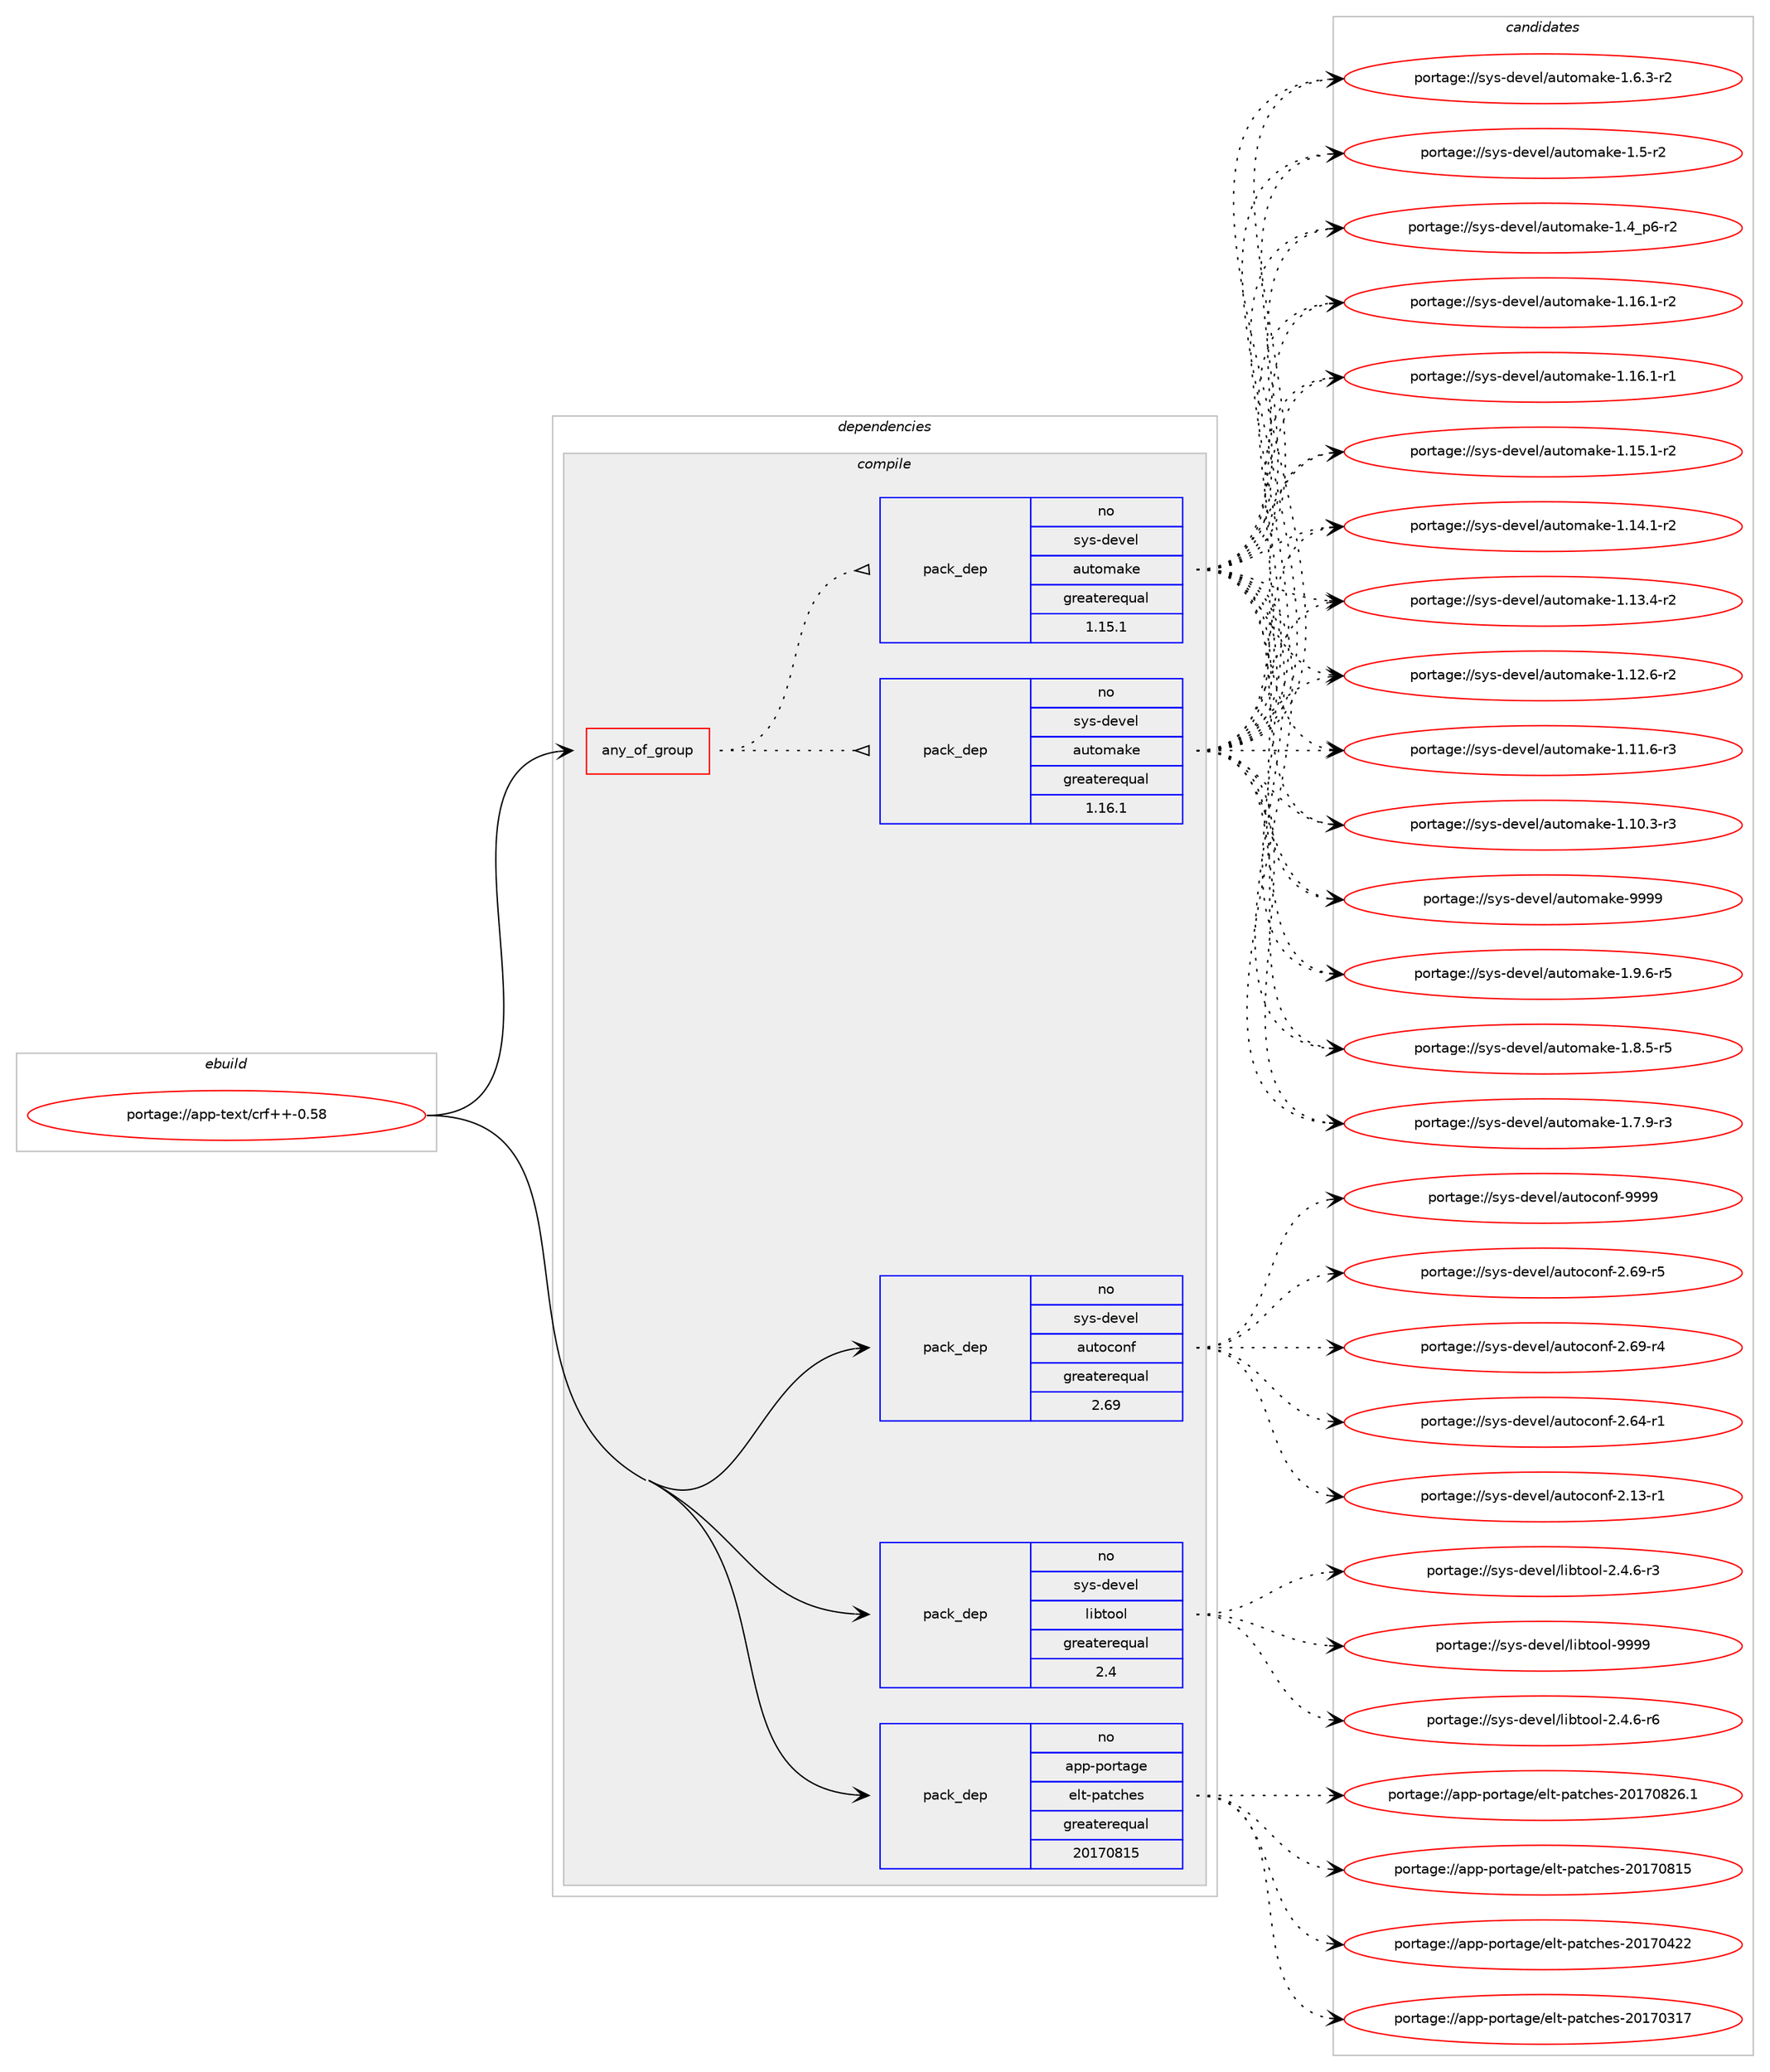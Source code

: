 digraph prolog {

# *************
# Graph options
# *************

newrank=true;
concentrate=true;
compound=true;
graph [rankdir=LR,fontname=Helvetica,fontsize=10,ranksep=1.5];#, ranksep=2.5, nodesep=0.2];
edge  [arrowhead=vee];
node  [fontname=Helvetica,fontsize=10];

# **********
# The ebuild
# **********

subgraph cluster_leftcol {
color=gray;
label=<<i>ebuild</i>>;
id [label="portage://app-text/crf++-0.58", color=red, width=4, href="../app-text/crf++-0.58.svg"];
}

# ****************
# The dependencies
# ****************

subgraph cluster_midcol {
color=gray;
label=<<i>dependencies</i>>;
subgraph cluster_compile {
fillcolor="#eeeeee";
style=filled;
label=<<i>compile</i>>;
subgraph any7719 {
dependency598557 [label=<<TABLE BORDER="0" CELLBORDER="1" CELLSPACING="0" CELLPADDING="4"><TR><TD CELLPADDING="10">any_of_group</TD></TR></TABLE>>, shape=none, color=red];subgraph pack450031 {
dependency598558 [label=<<TABLE BORDER="0" CELLBORDER="1" CELLSPACING="0" CELLPADDING="4" WIDTH="220"><TR><TD ROWSPAN="6" CELLPADDING="30">pack_dep</TD></TR><TR><TD WIDTH="110">no</TD></TR><TR><TD>sys-devel</TD></TR><TR><TD>automake</TD></TR><TR><TD>greaterequal</TD></TR><TR><TD>1.16.1</TD></TR></TABLE>>, shape=none, color=blue];
}
dependency598557:e -> dependency598558:w [weight=20,style="dotted",arrowhead="oinv"];
subgraph pack450032 {
dependency598559 [label=<<TABLE BORDER="0" CELLBORDER="1" CELLSPACING="0" CELLPADDING="4" WIDTH="220"><TR><TD ROWSPAN="6" CELLPADDING="30">pack_dep</TD></TR><TR><TD WIDTH="110">no</TD></TR><TR><TD>sys-devel</TD></TR><TR><TD>automake</TD></TR><TR><TD>greaterequal</TD></TR><TR><TD>1.15.1</TD></TR></TABLE>>, shape=none, color=blue];
}
dependency598557:e -> dependency598559:w [weight=20,style="dotted",arrowhead="oinv"];
}
id:e -> dependency598557:w [weight=20,style="solid",arrowhead="vee"];
subgraph pack450033 {
dependency598560 [label=<<TABLE BORDER="0" CELLBORDER="1" CELLSPACING="0" CELLPADDING="4" WIDTH="220"><TR><TD ROWSPAN="6" CELLPADDING="30">pack_dep</TD></TR><TR><TD WIDTH="110">no</TD></TR><TR><TD>app-portage</TD></TR><TR><TD>elt-patches</TD></TR><TR><TD>greaterequal</TD></TR><TR><TD>20170815</TD></TR></TABLE>>, shape=none, color=blue];
}
id:e -> dependency598560:w [weight=20,style="solid",arrowhead="vee"];
subgraph pack450034 {
dependency598561 [label=<<TABLE BORDER="0" CELLBORDER="1" CELLSPACING="0" CELLPADDING="4" WIDTH="220"><TR><TD ROWSPAN="6" CELLPADDING="30">pack_dep</TD></TR><TR><TD WIDTH="110">no</TD></TR><TR><TD>sys-devel</TD></TR><TR><TD>autoconf</TD></TR><TR><TD>greaterequal</TD></TR><TR><TD>2.69</TD></TR></TABLE>>, shape=none, color=blue];
}
id:e -> dependency598561:w [weight=20,style="solid",arrowhead="vee"];
subgraph pack450035 {
dependency598562 [label=<<TABLE BORDER="0" CELLBORDER="1" CELLSPACING="0" CELLPADDING="4" WIDTH="220"><TR><TD ROWSPAN="6" CELLPADDING="30">pack_dep</TD></TR><TR><TD WIDTH="110">no</TD></TR><TR><TD>sys-devel</TD></TR><TR><TD>libtool</TD></TR><TR><TD>greaterequal</TD></TR><TR><TD>2.4</TD></TR></TABLE>>, shape=none, color=blue];
}
id:e -> dependency598562:w [weight=20,style="solid",arrowhead="vee"];
}
subgraph cluster_compileandrun {
fillcolor="#eeeeee";
style=filled;
label=<<i>compile and run</i>>;
}
subgraph cluster_run {
fillcolor="#eeeeee";
style=filled;
label=<<i>run</i>>;
}
}

# **************
# The candidates
# **************

subgraph cluster_choices {
rank=same;
color=gray;
label=<<i>candidates</i>>;

subgraph choice450031 {
color=black;
nodesep=1;
choice115121115451001011181011084797117116111109971071014557575757 [label="portage://sys-devel/automake-9999", color=red, width=4,href="../sys-devel/automake-9999.svg"];
choice115121115451001011181011084797117116111109971071014549465746544511453 [label="portage://sys-devel/automake-1.9.6-r5", color=red, width=4,href="../sys-devel/automake-1.9.6-r5.svg"];
choice115121115451001011181011084797117116111109971071014549465646534511453 [label="portage://sys-devel/automake-1.8.5-r5", color=red, width=4,href="../sys-devel/automake-1.8.5-r5.svg"];
choice115121115451001011181011084797117116111109971071014549465546574511451 [label="portage://sys-devel/automake-1.7.9-r3", color=red, width=4,href="../sys-devel/automake-1.7.9-r3.svg"];
choice115121115451001011181011084797117116111109971071014549465446514511450 [label="portage://sys-devel/automake-1.6.3-r2", color=red, width=4,href="../sys-devel/automake-1.6.3-r2.svg"];
choice11512111545100101118101108479711711611110997107101454946534511450 [label="portage://sys-devel/automake-1.5-r2", color=red, width=4,href="../sys-devel/automake-1.5-r2.svg"];
choice115121115451001011181011084797117116111109971071014549465295112544511450 [label="portage://sys-devel/automake-1.4_p6-r2", color=red, width=4,href="../sys-devel/automake-1.4_p6-r2.svg"];
choice11512111545100101118101108479711711611110997107101454946495446494511450 [label="portage://sys-devel/automake-1.16.1-r2", color=red, width=4,href="../sys-devel/automake-1.16.1-r2.svg"];
choice11512111545100101118101108479711711611110997107101454946495446494511449 [label="portage://sys-devel/automake-1.16.1-r1", color=red, width=4,href="../sys-devel/automake-1.16.1-r1.svg"];
choice11512111545100101118101108479711711611110997107101454946495346494511450 [label="portage://sys-devel/automake-1.15.1-r2", color=red, width=4,href="../sys-devel/automake-1.15.1-r2.svg"];
choice11512111545100101118101108479711711611110997107101454946495246494511450 [label="portage://sys-devel/automake-1.14.1-r2", color=red, width=4,href="../sys-devel/automake-1.14.1-r2.svg"];
choice11512111545100101118101108479711711611110997107101454946495146524511450 [label="portage://sys-devel/automake-1.13.4-r2", color=red, width=4,href="../sys-devel/automake-1.13.4-r2.svg"];
choice11512111545100101118101108479711711611110997107101454946495046544511450 [label="portage://sys-devel/automake-1.12.6-r2", color=red, width=4,href="../sys-devel/automake-1.12.6-r2.svg"];
choice11512111545100101118101108479711711611110997107101454946494946544511451 [label="portage://sys-devel/automake-1.11.6-r3", color=red, width=4,href="../sys-devel/automake-1.11.6-r3.svg"];
choice11512111545100101118101108479711711611110997107101454946494846514511451 [label="portage://sys-devel/automake-1.10.3-r3", color=red, width=4,href="../sys-devel/automake-1.10.3-r3.svg"];
dependency598558:e -> choice115121115451001011181011084797117116111109971071014557575757:w [style=dotted,weight="100"];
dependency598558:e -> choice115121115451001011181011084797117116111109971071014549465746544511453:w [style=dotted,weight="100"];
dependency598558:e -> choice115121115451001011181011084797117116111109971071014549465646534511453:w [style=dotted,weight="100"];
dependency598558:e -> choice115121115451001011181011084797117116111109971071014549465546574511451:w [style=dotted,weight="100"];
dependency598558:e -> choice115121115451001011181011084797117116111109971071014549465446514511450:w [style=dotted,weight="100"];
dependency598558:e -> choice11512111545100101118101108479711711611110997107101454946534511450:w [style=dotted,weight="100"];
dependency598558:e -> choice115121115451001011181011084797117116111109971071014549465295112544511450:w [style=dotted,weight="100"];
dependency598558:e -> choice11512111545100101118101108479711711611110997107101454946495446494511450:w [style=dotted,weight="100"];
dependency598558:e -> choice11512111545100101118101108479711711611110997107101454946495446494511449:w [style=dotted,weight="100"];
dependency598558:e -> choice11512111545100101118101108479711711611110997107101454946495346494511450:w [style=dotted,weight="100"];
dependency598558:e -> choice11512111545100101118101108479711711611110997107101454946495246494511450:w [style=dotted,weight="100"];
dependency598558:e -> choice11512111545100101118101108479711711611110997107101454946495146524511450:w [style=dotted,weight="100"];
dependency598558:e -> choice11512111545100101118101108479711711611110997107101454946495046544511450:w [style=dotted,weight="100"];
dependency598558:e -> choice11512111545100101118101108479711711611110997107101454946494946544511451:w [style=dotted,weight="100"];
dependency598558:e -> choice11512111545100101118101108479711711611110997107101454946494846514511451:w [style=dotted,weight="100"];
}
subgraph choice450032 {
color=black;
nodesep=1;
choice115121115451001011181011084797117116111109971071014557575757 [label="portage://sys-devel/automake-9999", color=red, width=4,href="../sys-devel/automake-9999.svg"];
choice115121115451001011181011084797117116111109971071014549465746544511453 [label="portage://sys-devel/automake-1.9.6-r5", color=red, width=4,href="../sys-devel/automake-1.9.6-r5.svg"];
choice115121115451001011181011084797117116111109971071014549465646534511453 [label="portage://sys-devel/automake-1.8.5-r5", color=red, width=4,href="../sys-devel/automake-1.8.5-r5.svg"];
choice115121115451001011181011084797117116111109971071014549465546574511451 [label="portage://sys-devel/automake-1.7.9-r3", color=red, width=4,href="../sys-devel/automake-1.7.9-r3.svg"];
choice115121115451001011181011084797117116111109971071014549465446514511450 [label="portage://sys-devel/automake-1.6.3-r2", color=red, width=4,href="../sys-devel/automake-1.6.3-r2.svg"];
choice11512111545100101118101108479711711611110997107101454946534511450 [label="portage://sys-devel/automake-1.5-r2", color=red, width=4,href="../sys-devel/automake-1.5-r2.svg"];
choice115121115451001011181011084797117116111109971071014549465295112544511450 [label="portage://sys-devel/automake-1.4_p6-r2", color=red, width=4,href="../sys-devel/automake-1.4_p6-r2.svg"];
choice11512111545100101118101108479711711611110997107101454946495446494511450 [label="portage://sys-devel/automake-1.16.1-r2", color=red, width=4,href="../sys-devel/automake-1.16.1-r2.svg"];
choice11512111545100101118101108479711711611110997107101454946495446494511449 [label="portage://sys-devel/automake-1.16.1-r1", color=red, width=4,href="../sys-devel/automake-1.16.1-r1.svg"];
choice11512111545100101118101108479711711611110997107101454946495346494511450 [label="portage://sys-devel/automake-1.15.1-r2", color=red, width=4,href="../sys-devel/automake-1.15.1-r2.svg"];
choice11512111545100101118101108479711711611110997107101454946495246494511450 [label="portage://sys-devel/automake-1.14.1-r2", color=red, width=4,href="../sys-devel/automake-1.14.1-r2.svg"];
choice11512111545100101118101108479711711611110997107101454946495146524511450 [label="portage://sys-devel/automake-1.13.4-r2", color=red, width=4,href="../sys-devel/automake-1.13.4-r2.svg"];
choice11512111545100101118101108479711711611110997107101454946495046544511450 [label="portage://sys-devel/automake-1.12.6-r2", color=red, width=4,href="../sys-devel/automake-1.12.6-r2.svg"];
choice11512111545100101118101108479711711611110997107101454946494946544511451 [label="portage://sys-devel/automake-1.11.6-r3", color=red, width=4,href="../sys-devel/automake-1.11.6-r3.svg"];
choice11512111545100101118101108479711711611110997107101454946494846514511451 [label="portage://sys-devel/automake-1.10.3-r3", color=red, width=4,href="../sys-devel/automake-1.10.3-r3.svg"];
dependency598559:e -> choice115121115451001011181011084797117116111109971071014557575757:w [style=dotted,weight="100"];
dependency598559:e -> choice115121115451001011181011084797117116111109971071014549465746544511453:w [style=dotted,weight="100"];
dependency598559:e -> choice115121115451001011181011084797117116111109971071014549465646534511453:w [style=dotted,weight="100"];
dependency598559:e -> choice115121115451001011181011084797117116111109971071014549465546574511451:w [style=dotted,weight="100"];
dependency598559:e -> choice115121115451001011181011084797117116111109971071014549465446514511450:w [style=dotted,weight="100"];
dependency598559:e -> choice11512111545100101118101108479711711611110997107101454946534511450:w [style=dotted,weight="100"];
dependency598559:e -> choice115121115451001011181011084797117116111109971071014549465295112544511450:w [style=dotted,weight="100"];
dependency598559:e -> choice11512111545100101118101108479711711611110997107101454946495446494511450:w [style=dotted,weight="100"];
dependency598559:e -> choice11512111545100101118101108479711711611110997107101454946495446494511449:w [style=dotted,weight="100"];
dependency598559:e -> choice11512111545100101118101108479711711611110997107101454946495346494511450:w [style=dotted,weight="100"];
dependency598559:e -> choice11512111545100101118101108479711711611110997107101454946495246494511450:w [style=dotted,weight="100"];
dependency598559:e -> choice11512111545100101118101108479711711611110997107101454946495146524511450:w [style=dotted,weight="100"];
dependency598559:e -> choice11512111545100101118101108479711711611110997107101454946495046544511450:w [style=dotted,weight="100"];
dependency598559:e -> choice11512111545100101118101108479711711611110997107101454946494946544511451:w [style=dotted,weight="100"];
dependency598559:e -> choice11512111545100101118101108479711711611110997107101454946494846514511451:w [style=dotted,weight="100"];
}
subgraph choice450033 {
color=black;
nodesep=1;
choice971121124511211111411697103101471011081164511297116991041011154550484955485650544649 [label="portage://app-portage/elt-patches-20170826.1", color=red, width=4,href="../app-portage/elt-patches-20170826.1.svg"];
choice97112112451121111141169710310147101108116451129711699104101115455048495548564953 [label="portage://app-portage/elt-patches-20170815", color=red, width=4,href="../app-portage/elt-patches-20170815.svg"];
choice97112112451121111141169710310147101108116451129711699104101115455048495548525050 [label="portage://app-portage/elt-patches-20170422", color=red, width=4,href="../app-portage/elt-patches-20170422.svg"];
choice97112112451121111141169710310147101108116451129711699104101115455048495548514955 [label="portage://app-portage/elt-patches-20170317", color=red, width=4,href="../app-portage/elt-patches-20170317.svg"];
dependency598560:e -> choice971121124511211111411697103101471011081164511297116991041011154550484955485650544649:w [style=dotted,weight="100"];
dependency598560:e -> choice97112112451121111141169710310147101108116451129711699104101115455048495548564953:w [style=dotted,weight="100"];
dependency598560:e -> choice97112112451121111141169710310147101108116451129711699104101115455048495548525050:w [style=dotted,weight="100"];
dependency598560:e -> choice97112112451121111141169710310147101108116451129711699104101115455048495548514955:w [style=dotted,weight="100"];
}
subgraph choice450034 {
color=black;
nodesep=1;
choice115121115451001011181011084797117116111991111101024557575757 [label="portage://sys-devel/autoconf-9999", color=red, width=4,href="../sys-devel/autoconf-9999.svg"];
choice1151211154510010111810110847971171161119911111010245504654574511453 [label="portage://sys-devel/autoconf-2.69-r5", color=red, width=4,href="../sys-devel/autoconf-2.69-r5.svg"];
choice1151211154510010111810110847971171161119911111010245504654574511452 [label="portage://sys-devel/autoconf-2.69-r4", color=red, width=4,href="../sys-devel/autoconf-2.69-r4.svg"];
choice1151211154510010111810110847971171161119911111010245504654524511449 [label="portage://sys-devel/autoconf-2.64-r1", color=red, width=4,href="../sys-devel/autoconf-2.64-r1.svg"];
choice1151211154510010111810110847971171161119911111010245504649514511449 [label="portage://sys-devel/autoconf-2.13-r1", color=red, width=4,href="../sys-devel/autoconf-2.13-r1.svg"];
dependency598561:e -> choice115121115451001011181011084797117116111991111101024557575757:w [style=dotted,weight="100"];
dependency598561:e -> choice1151211154510010111810110847971171161119911111010245504654574511453:w [style=dotted,weight="100"];
dependency598561:e -> choice1151211154510010111810110847971171161119911111010245504654574511452:w [style=dotted,weight="100"];
dependency598561:e -> choice1151211154510010111810110847971171161119911111010245504654524511449:w [style=dotted,weight="100"];
dependency598561:e -> choice1151211154510010111810110847971171161119911111010245504649514511449:w [style=dotted,weight="100"];
}
subgraph choice450035 {
color=black;
nodesep=1;
choice1151211154510010111810110847108105981161111111084557575757 [label="portage://sys-devel/libtool-9999", color=red, width=4,href="../sys-devel/libtool-9999.svg"];
choice1151211154510010111810110847108105981161111111084550465246544511454 [label="portage://sys-devel/libtool-2.4.6-r6", color=red, width=4,href="../sys-devel/libtool-2.4.6-r6.svg"];
choice1151211154510010111810110847108105981161111111084550465246544511451 [label="portage://sys-devel/libtool-2.4.6-r3", color=red, width=4,href="../sys-devel/libtool-2.4.6-r3.svg"];
dependency598562:e -> choice1151211154510010111810110847108105981161111111084557575757:w [style=dotted,weight="100"];
dependency598562:e -> choice1151211154510010111810110847108105981161111111084550465246544511454:w [style=dotted,weight="100"];
dependency598562:e -> choice1151211154510010111810110847108105981161111111084550465246544511451:w [style=dotted,weight="100"];
}
}

}
